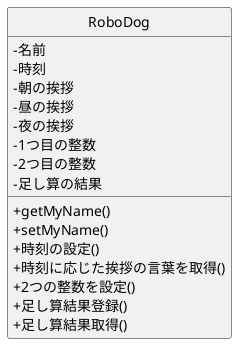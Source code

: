 クラス図
 
@startuml Robodogクラス図
skinparam classAttributeIconSize 0
hide circle
 
class RoboDog {
 -名前
 -時刻
 -朝の挨拶
 -昼の挨拶
 -夜の挨拶
 -1つ目の整数
 -2つ目の整数
 -足し算の結果
 
 +getMyName()
 +setMyName()
 +時刻の設定()
 +時刻に応じた挨拶の言葉を取得()
 +2つの整数を設定()
 +足し算結果登録()
 +足し算結果取得()
}
 
@enduml